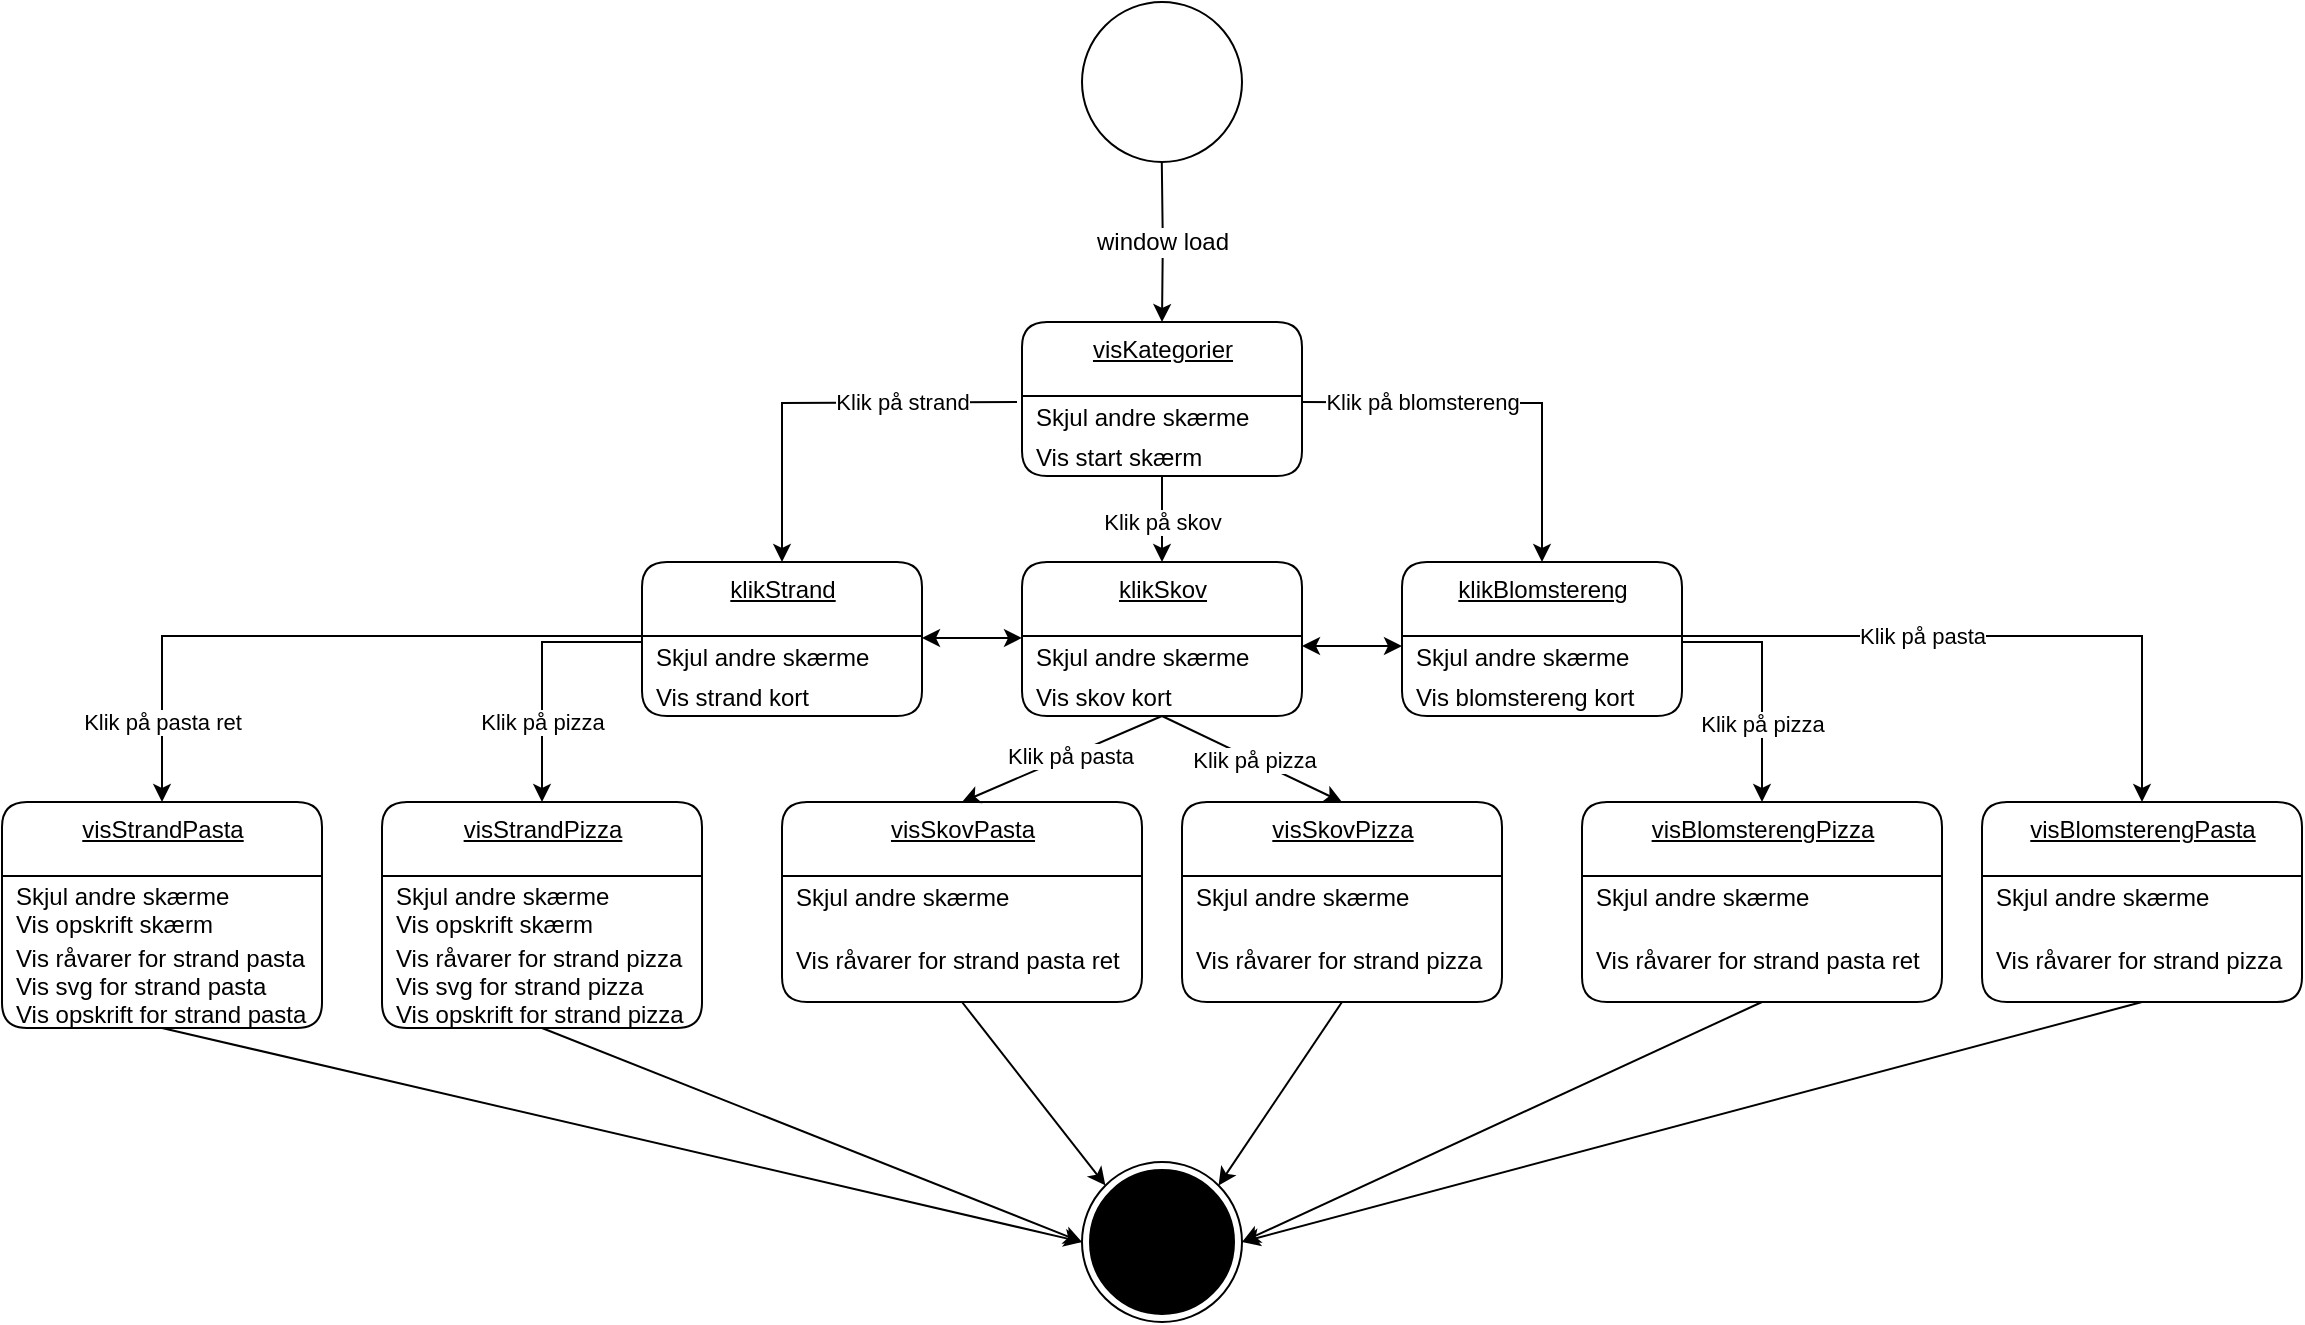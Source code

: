 <mxfile>
    <diagram id="2IpZyWTVwcBk6ORTr7U4" name="Page-1">
        <mxGraphModel dx="1520" dy="467" grid="1" gridSize="10" guides="1" tooltips="1" connect="1" arrows="1" fold="1" page="1" pageScale="1" pageWidth="827" pageHeight="1169" math="0" shadow="0">
            <root>
                <mxCell id="0"/>
                <mxCell id="1" parent="0"/>
                <mxCell id="2" value="" style="ellipse;whiteSpace=wrap;html=1;aspect=fixed;" vertex="1" parent="1">
                    <mxGeometry x="360" y="200" width="80" height="80" as="geometry"/>
                </mxCell>
                <mxCell id="6" value="&lt;span style=&quot;font-size: 12px;&quot;&gt;window load&lt;/span&gt;" style="edgeStyle=orthogonalEdgeStyle;rounded=0;orthogonalLoop=1;jettySize=auto;html=1;exitX=0.5;exitY=1;exitDx=0;exitDy=0;entryX=0.5;entryY=0;entryDx=0;entryDy=0;" edge="1" parent="1" target="7">
                    <mxGeometry relative="1" as="geometry">
                        <mxPoint x="400" y="350" as="targetPoint"/>
                        <mxPoint x="399.9" y="280" as="sourcePoint"/>
                        <Array as="points"/>
                    </mxGeometry>
                </mxCell>
                <mxCell id="7" value="visKategorier" style="swimlane;fontStyle=4;align=center;verticalAlign=top;childLayout=stackLayout;horizontal=1;startSize=37;horizontalStack=0;resizeParent=1;resizeParentMax=0;resizeLast=0;collapsible=0;marginBottom=0;html=1;rounded=1;absoluteArcSize=1;arcSize=25;" vertex="1" parent="1">
                    <mxGeometry x="330" y="360" width="140" height="77" as="geometry"/>
                </mxCell>
                <mxCell id="8" value="Skjul andre skærme" style="fillColor=none;strokeColor=none;align=left;verticalAlign=middle;spacingLeft=5;" vertex="1" parent="7">
                    <mxGeometry y="37" width="140" height="20" as="geometry"/>
                </mxCell>
                <mxCell id="9" value="Vis start skærm" style="fillColor=none;strokeColor=none;align=left;verticalAlign=middle;spacingLeft=5;" vertex="1" parent="7">
                    <mxGeometry y="57" width="140" height="20" as="geometry"/>
                </mxCell>
                <mxCell id="10" value="klikStrand" style="swimlane;fontStyle=4;align=center;verticalAlign=top;childLayout=stackLayout;horizontal=1;startSize=37;horizontalStack=0;resizeParent=1;resizeParentMax=0;resizeLast=0;collapsible=0;marginBottom=0;html=1;rounded=1;absoluteArcSize=1;arcSize=25;" vertex="1" parent="1">
                    <mxGeometry x="140" y="480" width="140" height="77" as="geometry"/>
                </mxCell>
                <mxCell id="11" value="Skjul andre skærme" style="fillColor=none;strokeColor=none;align=left;verticalAlign=middle;spacingLeft=5;" vertex="1" parent="10">
                    <mxGeometry y="37" width="140" height="20" as="geometry"/>
                </mxCell>
                <mxCell id="12" value="Vis strand kort" style="fillColor=none;strokeColor=none;align=left;verticalAlign=middle;spacingLeft=5;" vertex="1" parent="10">
                    <mxGeometry y="57" width="140" height="20" as="geometry"/>
                </mxCell>
                <mxCell id="13" value="klikSkov" style="swimlane;fontStyle=4;align=center;verticalAlign=top;childLayout=stackLayout;horizontal=1;startSize=37;horizontalStack=0;resizeParent=1;resizeParentMax=0;resizeLast=0;collapsible=0;marginBottom=0;html=1;rounded=1;absoluteArcSize=1;arcSize=25;" vertex="1" parent="1">
                    <mxGeometry x="330" y="480" width="140" height="77" as="geometry"/>
                </mxCell>
                <mxCell id="14" value="Skjul andre skærme" style="fillColor=none;strokeColor=none;align=left;verticalAlign=middle;spacingLeft=5;" vertex="1" parent="13">
                    <mxGeometry y="37" width="140" height="20" as="geometry"/>
                </mxCell>
                <mxCell id="15" value="Vis skov kort" style="fillColor=none;strokeColor=none;align=left;verticalAlign=middle;spacingLeft=5;" vertex="1" parent="13">
                    <mxGeometry y="57" width="140" height="20" as="geometry"/>
                </mxCell>
                <mxCell id="16" value="klikBlomstereng" style="swimlane;fontStyle=4;align=center;verticalAlign=top;childLayout=stackLayout;horizontal=1;startSize=37;horizontalStack=0;resizeParent=1;resizeParentMax=0;resizeLast=0;collapsible=0;marginBottom=0;html=1;rounded=1;absoluteArcSize=1;arcSize=25;" vertex="1" parent="1">
                    <mxGeometry x="520" y="480" width="140" height="77" as="geometry"/>
                </mxCell>
                <mxCell id="17" value="Skjul andre skærme" style="fillColor=none;strokeColor=none;align=left;verticalAlign=middle;spacingLeft=5;" vertex="1" parent="16">
                    <mxGeometry y="37" width="140" height="20" as="geometry"/>
                </mxCell>
                <mxCell id="18" value="Vis blomstereng kort" style="fillColor=none;strokeColor=none;align=left;verticalAlign=middle;spacingLeft=5;" vertex="1" parent="16">
                    <mxGeometry y="57" width="140" height="20" as="geometry"/>
                </mxCell>
                <mxCell id="19" value="Klik på strand" style="edgeStyle=orthogonalEdgeStyle;rounded=0;orthogonalLoop=1;jettySize=auto;html=1;exitX=0;exitY=0;exitDx=0;exitDy=0;entryX=0.5;entryY=0;entryDx=0;entryDy=0;" edge="1" parent="1" target="10">
                    <mxGeometry x="-0.418" relative="1" as="geometry">
                        <mxPoint as="offset"/>
                        <mxPoint x="327.5" y="400.0" as="sourcePoint"/>
                        <mxPoint x="92.5" y="513" as="targetPoint"/>
                    </mxGeometry>
                </mxCell>
                <mxCell id="20" value="Klik på blomstereng" style="edgeStyle=orthogonalEdgeStyle;rounded=0;orthogonalLoop=1;jettySize=auto;html=1;exitX=0;exitY=0;exitDx=0;exitDy=0;entryX=0.5;entryY=0;entryDx=0;entryDy=0;" edge="1" parent="1" target="16">
                    <mxGeometry x="-0.4" relative="1" as="geometry">
                        <mxPoint as="offset"/>
                        <mxPoint x="470.0" y="400" as="sourcePoint"/>
                        <mxPoint x="587.5" y="320.0" as="targetPoint"/>
                    </mxGeometry>
                </mxCell>
                <mxCell id="21" value="Klik på skov" style="edgeStyle=orthogonalEdgeStyle;rounded=0;orthogonalLoop=1;jettySize=auto;html=1;entryX=0.5;entryY=0;entryDx=0;entryDy=0;exitX=0.5;exitY=1;exitDx=0;exitDy=0;" edge="1" parent="1" source="9" target="13">
                    <mxGeometry x="0.07" relative="1" as="geometry">
                        <mxPoint as="offset"/>
                        <mxPoint x="400" y="440" as="sourcePoint"/>
                        <mxPoint x="400" y="478" as="targetPoint"/>
                        <Array as="points"/>
                    </mxGeometry>
                </mxCell>
                <mxCell id="22" value="visStrandPizza" style="swimlane;fontStyle=4;align=center;verticalAlign=top;childLayout=stackLayout;horizontal=1;startSize=37;horizontalStack=0;resizeParent=1;resizeParentMax=0;resizeLast=0;collapsible=0;marginBottom=0;html=1;rounded=1;absoluteArcSize=1;arcSize=25;" vertex="1" parent="1">
                    <mxGeometry x="10" y="600" width="160" height="113" as="geometry"/>
                </mxCell>
                <mxCell id="23" value="Skjul andre skærme&#10;Vis opskrift skærm" style="fillColor=none;strokeColor=none;align=left;verticalAlign=middle;spacingLeft=5;" vertex="1" parent="22">
                    <mxGeometry y="37" width="160" height="33" as="geometry"/>
                </mxCell>
                <mxCell id="24" value="Vis råvarer for strand pizza&#10;Vis svg for strand pizza&#10;Vis opskrift for strand pizza" style="fillColor=none;strokeColor=none;align=left;verticalAlign=middle;spacingLeft=5;" vertex="1" parent="22">
                    <mxGeometry y="70" width="160" height="43" as="geometry"/>
                </mxCell>
                <mxCell id="28" value="visSkovPizza" style="swimlane;fontStyle=4;align=center;verticalAlign=top;childLayout=stackLayout;horizontal=1;startSize=37;horizontalStack=0;resizeParent=1;resizeParentMax=0;resizeLast=0;collapsible=0;marginBottom=0;html=1;rounded=1;absoluteArcSize=1;arcSize=25;" vertex="1" parent="1">
                    <mxGeometry x="410" y="600" width="160" height="100" as="geometry"/>
                </mxCell>
                <mxCell id="29" value="Skjul andre skærme" style="fillColor=none;strokeColor=none;align=left;verticalAlign=middle;spacingLeft=5;" vertex="1" parent="28">
                    <mxGeometry y="37" width="160" height="20" as="geometry"/>
                </mxCell>
                <mxCell id="30" value="Vis råvarer for strand pizza" style="fillColor=none;strokeColor=none;align=left;verticalAlign=middle;spacingLeft=5;" vertex="1" parent="28">
                    <mxGeometry y="57" width="160" height="43" as="geometry"/>
                </mxCell>
                <mxCell id="31" value="visSkovPasta" style="swimlane;fontStyle=4;align=center;verticalAlign=top;childLayout=stackLayout;horizontal=1;startSize=37;horizontalStack=0;resizeParent=1;resizeParentMax=0;resizeLast=0;collapsible=0;marginBottom=0;html=1;rounded=1;absoluteArcSize=1;arcSize=25;" vertex="1" parent="1">
                    <mxGeometry x="210" y="600" width="180" height="100" as="geometry"/>
                </mxCell>
                <mxCell id="32" value="Skjul andre skærme" style="fillColor=none;strokeColor=none;align=left;verticalAlign=middle;spacingLeft=5;" vertex="1" parent="31">
                    <mxGeometry y="37" width="180" height="20" as="geometry"/>
                </mxCell>
                <mxCell id="33" value="Vis råvarer for strand pasta ret" style="fillColor=none;strokeColor=none;align=left;verticalAlign=middle;spacingLeft=5;" vertex="1" parent="31">
                    <mxGeometry y="57" width="180" height="43" as="geometry"/>
                </mxCell>
                <mxCell id="34" value="visBlomsterengPasta" style="swimlane;fontStyle=4;align=center;verticalAlign=top;childLayout=stackLayout;horizontal=1;startSize=37;horizontalStack=0;resizeParent=1;resizeParentMax=0;resizeLast=0;collapsible=0;marginBottom=0;html=1;rounded=1;absoluteArcSize=1;arcSize=25;" vertex="1" parent="1">
                    <mxGeometry x="810" y="600" width="160" height="100" as="geometry"/>
                </mxCell>
                <mxCell id="35" value="Skjul andre skærme" style="fillColor=none;strokeColor=none;align=left;verticalAlign=middle;spacingLeft=5;" vertex="1" parent="34">
                    <mxGeometry y="37" width="160" height="20" as="geometry"/>
                </mxCell>
                <mxCell id="36" value="Vis råvarer for strand pizza" style="fillColor=none;strokeColor=none;align=left;verticalAlign=middle;spacingLeft=5;" vertex="1" parent="34">
                    <mxGeometry y="57" width="160" height="43" as="geometry"/>
                </mxCell>
                <mxCell id="37" value="visBlomsterengPizza" style="swimlane;fontStyle=4;align=center;verticalAlign=top;childLayout=stackLayout;horizontal=1;startSize=37;horizontalStack=0;resizeParent=1;resizeParentMax=0;resizeLast=0;collapsible=0;marginBottom=0;html=1;rounded=1;absoluteArcSize=1;arcSize=25;" vertex="1" parent="1">
                    <mxGeometry x="610" y="600" width="180" height="100" as="geometry"/>
                </mxCell>
                <mxCell id="38" value="Skjul andre skærme" style="fillColor=none;strokeColor=none;align=left;verticalAlign=middle;spacingLeft=5;" vertex="1" parent="37">
                    <mxGeometry y="37" width="180" height="20" as="geometry"/>
                </mxCell>
                <mxCell id="39" value="Vis råvarer for strand pasta ret" style="fillColor=none;strokeColor=none;align=left;verticalAlign=middle;spacingLeft=5;" vertex="1" parent="37">
                    <mxGeometry y="57" width="180" height="43" as="geometry"/>
                </mxCell>
                <mxCell id="40" value="Klik på pizza" style="edgeStyle=orthogonalEdgeStyle;rounded=0;orthogonalLoop=1;jettySize=auto;html=1;exitX=0;exitY=0;exitDx=0;exitDy=0;entryX=0.5;entryY=0;entryDx=0;entryDy=0;" edge="1" parent="1" target="22">
                    <mxGeometry x="0.385" relative="1" as="geometry">
                        <mxPoint as="offset"/>
                        <mxPoint x="140" y="520" as="sourcePoint"/>
                        <mxPoint x="22.5" y="600" as="targetPoint"/>
                        <Array as="points">
                            <mxPoint x="90" y="520"/>
                        </Array>
                    </mxGeometry>
                </mxCell>
                <mxCell id="41" value="Klik på pasta ret" style="edgeStyle=orthogonalEdgeStyle;rounded=0;orthogonalLoop=1;jettySize=auto;html=1;entryX=0.5;entryY=0;entryDx=0;entryDy=0;exitX=0;exitY=0;exitDx=0;exitDy=0;" edge="1" parent="1" source="11">
                    <mxGeometry x="0.752" relative="1" as="geometry">
                        <mxPoint as="offset"/>
                        <mxPoint x="-10" y="510" as="sourcePoint"/>
                        <mxPoint x="-100" y="600" as="targetPoint"/>
                        <Array as="points">
                            <mxPoint x="-100" y="517"/>
                        </Array>
                    </mxGeometry>
                </mxCell>
                <mxCell id="42" value="visStrandPasta" style="swimlane;fontStyle=4;align=center;verticalAlign=top;childLayout=stackLayout;horizontal=1;startSize=37;horizontalStack=0;resizeParent=1;resizeParentMax=0;resizeLast=0;collapsible=0;marginBottom=0;html=1;rounded=1;absoluteArcSize=1;arcSize=25;" vertex="1" parent="1">
                    <mxGeometry x="-180" y="600" width="160" height="113" as="geometry"/>
                </mxCell>
                <mxCell id="43" value="Skjul andre skærme&#10;Vis opskrift skærm" style="fillColor=none;strokeColor=none;align=left;verticalAlign=middle;spacingLeft=5;" vertex="1" parent="42">
                    <mxGeometry y="37" width="160" height="33" as="geometry"/>
                </mxCell>
                <mxCell id="44" value="Vis råvarer for strand pasta&#10;Vis svg for strand pasta&#10;Vis opskrift for strand pasta" style="fillColor=none;strokeColor=none;align=left;verticalAlign=middle;spacingLeft=5;" vertex="1" parent="42">
                    <mxGeometry y="70" width="160" height="43" as="geometry"/>
                </mxCell>
                <mxCell id="53" value="Klik på pizza" style="edgeStyle=orthogonalEdgeStyle;rounded=0;orthogonalLoop=1;jettySize=auto;html=1;exitX=1;exitY=0.5;exitDx=0;exitDy=0;entryX=0.5;entryY=0;entryDx=0;entryDy=0;" edge="1" parent="1" source="17">
                    <mxGeometry x="0.385" relative="1" as="geometry">
                        <mxPoint as="offset"/>
                        <mxPoint x="750" y="520" as="sourcePoint"/>
                        <mxPoint x="700" y="600" as="targetPoint"/>
                        <Array as="points">
                            <mxPoint x="660" y="520"/>
                            <mxPoint x="700" y="520"/>
                        </Array>
                    </mxGeometry>
                </mxCell>
                <mxCell id="55" value="Klik på pasta" style="edgeStyle=orthogonalEdgeStyle;rounded=0;orthogonalLoop=1;jettySize=auto;html=1;exitX=1;exitY=0;exitDx=0;exitDy=0;entryX=0.5;entryY=0;entryDx=0;entryDy=0;" edge="1" parent="1" source="17">
                    <mxGeometry x="-0.233" relative="1" as="geometry">
                        <mxPoint as="offset"/>
                        <mxPoint x="850" y="527" as="sourcePoint"/>
                        <mxPoint x="890" y="600" as="targetPoint"/>
                        <Array as="points">
                            <mxPoint x="890" y="517"/>
                        </Array>
                    </mxGeometry>
                </mxCell>
                <mxCell id="57" value="" style="endArrow=classic;startArrow=classic;html=1;entryX=0;entryY=0.25;entryDx=0;entryDy=0;exitX=1;exitY=0.25;exitDx=0;exitDy=0;" edge="1" parent="1" source="14" target="17">
                    <mxGeometry width="50" height="50" relative="1" as="geometry">
                        <mxPoint x="430" y="550" as="sourcePoint"/>
                        <mxPoint x="480" y="500" as="targetPoint"/>
                    </mxGeometry>
                </mxCell>
                <mxCell id="58" value="" style="endArrow=classic;startArrow=classic;html=1;entryX=0;entryY=0.25;entryDx=0;entryDy=0;exitX=1;exitY=0.25;exitDx=0;exitDy=0;" edge="1" parent="1">
                    <mxGeometry width="50" height="50" relative="1" as="geometry">
                        <mxPoint x="280" y="517.97" as="sourcePoint"/>
                        <mxPoint x="330" y="517.97" as="targetPoint"/>
                    </mxGeometry>
                </mxCell>
                <mxCell id="60" value="" style="endArrow=classic;html=1;exitX=0.5;exitY=1;exitDx=0;exitDy=0;entryX=0.5;entryY=0;entryDx=0;entryDy=0;" edge="1" parent="1" source="15" target="28">
                    <mxGeometry width="50" height="50" relative="1" as="geometry">
                        <mxPoint x="400" y="600" as="sourcePoint"/>
                        <mxPoint x="450" y="550" as="targetPoint"/>
                        <Array as="points"/>
                    </mxGeometry>
                </mxCell>
                <mxCell id="66" value="Klik på pizza" style="edgeLabel;html=1;align=center;verticalAlign=middle;resizable=0;points=[];" vertex="1" connectable="0" parent="60">
                    <mxGeometry x="0.011" relative="1" as="geometry">
                        <mxPoint as="offset"/>
                    </mxGeometry>
                </mxCell>
                <mxCell id="61" value="" style="endArrow=classic;html=1;exitX=0.5;exitY=1;exitDx=0;exitDy=0;entryX=0.5;entryY=0;entryDx=0;entryDy=0;" edge="1" parent="1" target="31">
                    <mxGeometry width="50" height="50" relative="1" as="geometry">
                        <mxPoint x="400" y="557" as="sourcePoint"/>
                        <mxPoint x="490" y="600" as="targetPoint"/>
                        <Array as="points"/>
                    </mxGeometry>
                </mxCell>
                <mxCell id="65" value="Klik på pasta" style="edgeLabel;html=1;align=center;verticalAlign=middle;resizable=0;points=[];" vertex="1" connectable="0" parent="61">
                    <mxGeometry x="-0.082" relative="1" as="geometry">
                        <mxPoint as="offset"/>
                    </mxGeometry>
                </mxCell>
                <mxCell id="68" value="" style="ellipse;html=1;shape=endState;fillColor=strokeColor;" vertex="1" parent="1">
                    <mxGeometry x="360" y="780" width="80" height="80" as="geometry"/>
                </mxCell>
                <mxCell id="69" value="" style="endArrow=classic;html=1;entryX=0;entryY=0.5;entryDx=0;entryDy=0;exitX=0.5;exitY=1;exitDx=0;exitDy=0;" edge="1" parent="1" source="44" target="68">
                    <mxGeometry width="50" height="50" relative="1" as="geometry">
                        <mxPoint x="340" y="610" as="sourcePoint"/>
                        <mxPoint x="390" y="560" as="targetPoint"/>
                    </mxGeometry>
                </mxCell>
                <mxCell id="70" value="" style="endArrow=classic;html=1;entryX=0;entryY=0.5;entryDx=0;entryDy=0;exitX=0.5;exitY=1;exitDx=0;exitDy=0;" edge="1" parent="1" source="24" target="68">
                    <mxGeometry width="50" height="50" relative="1" as="geometry">
                        <mxPoint x="360" y="590" as="sourcePoint"/>
                        <mxPoint x="410" y="540" as="targetPoint"/>
                    </mxGeometry>
                </mxCell>
                <mxCell id="72" value="" style="endArrow=classic;html=1;entryX=1;entryY=0.5;entryDx=0;entryDy=0;exitX=0.5;exitY=1;exitDx=0;exitDy=0;" edge="1" parent="1" source="36" target="68">
                    <mxGeometry width="50" height="50" relative="1" as="geometry">
                        <mxPoint x="400" y="590" as="sourcePoint"/>
                        <mxPoint x="450" y="540" as="targetPoint"/>
                    </mxGeometry>
                </mxCell>
                <mxCell id="73" value="" style="endArrow=classic;html=1;entryX=1;entryY=0.5;entryDx=0;entryDy=0;exitX=0.5;exitY=1;exitDx=0;exitDy=0;" edge="1" parent="1" source="39" target="68">
                    <mxGeometry width="50" height="50" relative="1" as="geometry">
                        <mxPoint x="400" y="590" as="sourcePoint"/>
                        <mxPoint x="450" y="540" as="targetPoint"/>
                    </mxGeometry>
                </mxCell>
                <mxCell id="74" value="" style="endArrow=classic;html=1;entryX=0;entryY=0;entryDx=0;entryDy=0;exitX=0.5;exitY=1;exitDx=0;exitDy=0;" edge="1" parent="1" source="33" target="68">
                    <mxGeometry width="50" height="50" relative="1" as="geometry">
                        <mxPoint x="400" y="590" as="sourcePoint"/>
                        <mxPoint x="450" y="540" as="targetPoint"/>
                    </mxGeometry>
                </mxCell>
                <mxCell id="75" value="" style="endArrow=classic;html=1;entryX=1;entryY=0;entryDx=0;entryDy=0;exitX=0.5;exitY=1;exitDx=0;exitDy=0;" edge="1" parent="1" source="30" target="68">
                    <mxGeometry width="50" height="50" relative="1" as="geometry">
                        <mxPoint x="400" y="590" as="sourcePoint"/>
                        <mxPoint x="450" y="540" as="targetPoint"/>
                    </mxGeometry>
                </mxCell>
            </root>
        </mxGraphModel>
    </diagram>
</mxfile>